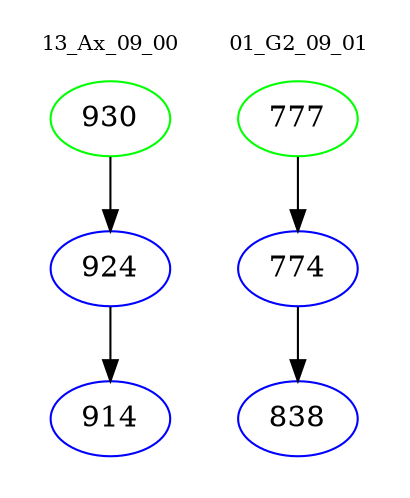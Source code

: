 digraph{
subgraph cluster_0 {
color = white
label = "13_Ax_09_00";
fontsize=10;
T0_930 [label="930", color="green"]
T0_930 -> T0_924 [color="black"]
T0_924 [label="924", color="blue"]
T0_924 -> T0_914 [color="black"]
T0_914 [label="914", color="blue"]
}
subgraph cluster_1 {
color = white
label = "01_G2_09_01";
fontsize=10;
T1_777 [label="777", color="green"]
T1_777 -> T1_774 [color="black"]
T1_774 [label="774", color="blue"]
T1_774 -> T1_838 [color="black"]
T1_838 [label="838", color="blue"]
}
}
